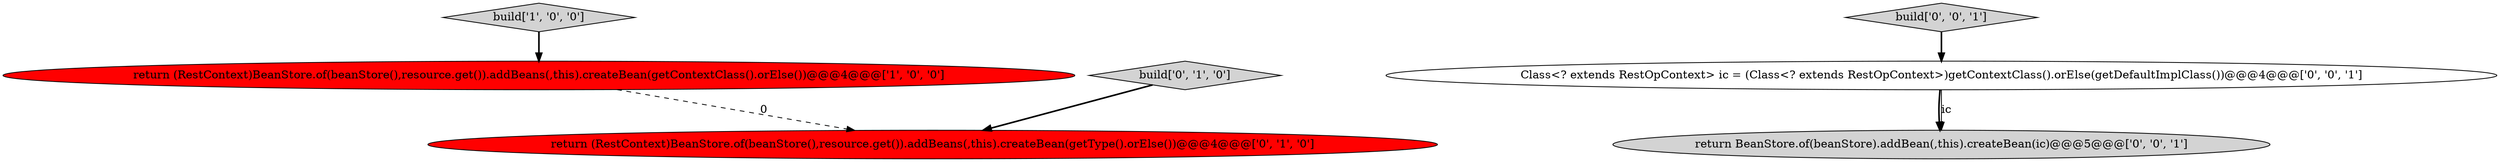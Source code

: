 digraph {
0 [style = filled, label = "build['1', '0', '0']", fillcolor = lightgray, shape = diamond image = "AAA0AAABBB1BBB"];
1 [style = filled, label = "return (RestContext)BeanStore.of(beanStore(),resource.get()).addBeans(,this).createBean(getContextClass().orElse())@@@4@@@['1', '0', '0']", fillcolor = red, shape = ellipse image = "AAA1AAABBB1BBB"];
4 [style = filled, label = "return BeanStore.of(beanStore).addBean(,this).createBean(ic)@@@5@@@['0', '0', '1']", fillcolor = lightgray, shape = ellipse image = "AAA0AAABBB3BBB"];
5 [style = filled, label = "build['0', '0', '1']", fillcolor = lightgray, shape = diamond image = "AAA0AAABBB3BBB"];
2 [style = filled, label = "return (RestContext)BeanStore.of(beanStore(),resource.get()).addBeans(,this).createBean(getType().orElse())@@@4@@@['0', '1', '0']", fillcolor = red, shape = ellipse image = "AAA1AAABBB2BBB"];
6 [style = filled, label = "Class<? extends RestOpContext> ic = (Class<? extends RestOpContext>)getContextClass().orElse(getDefaultImplClass())@@@4@@@['0', '0', '1']", fillcolor = white, shape = ellipse image = "AAA0AAABBB3BBB"];
3 [style = filled, label = "build['0', '1', '0']", fillcolor = lightgray, shape = diamond image = "AAA0AAABBB2BBB"];
6->4 [style = bold, label=""];
1->2 [style = dashed, label="0"];
5->6 [style = bold, label=""];
3->2 [style = bold, label=""];
6->4 [style = solid, label="ic"];
0->1 [style = bold, label=""];
}
